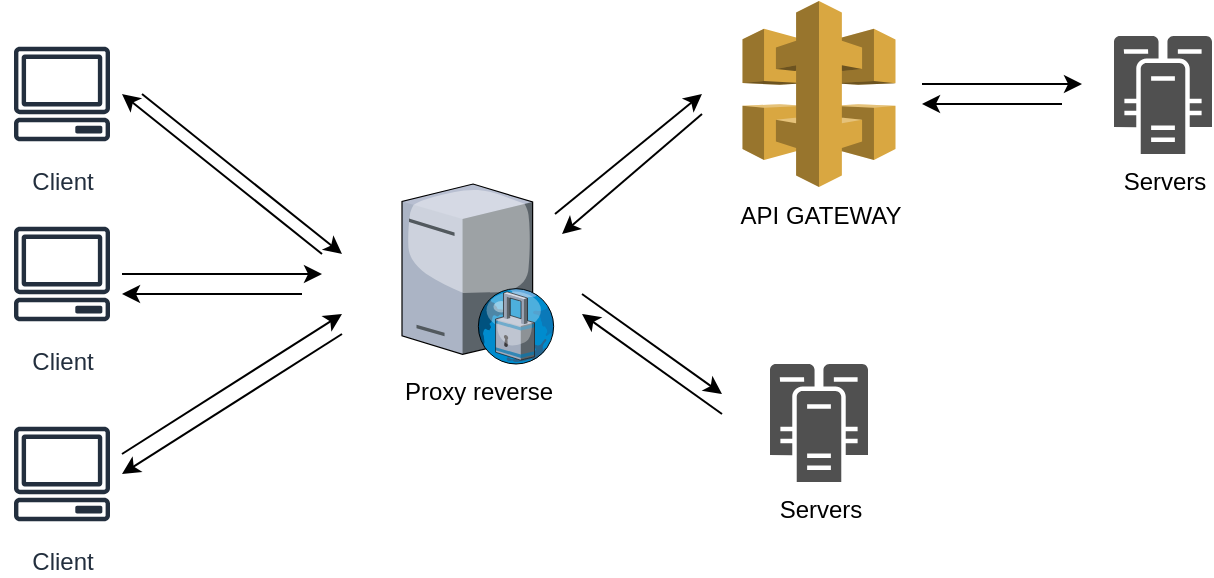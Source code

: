 <mxfile version="15.0.3" type="device"><diagram id="LDAUQLIr_0IlFuEgPtiI" name="Página-1"><mxGraphModel dx="1157" dy="669" grid="1" gridSize="10" guides="1" tooltips="1" connect="1" arrows="1" fold="1" page="1" pageScale="1" pageWidth="827" pageHeight="1169" math="0" shadow="0"><root><mxCell id="0"/><mxCell id="1" parent="0"/><mxCell id="JGDCzvEZKbuSp0rHKIA1-1" value="Client" style="sketch=0;outlineConnect=0;fontColor=#232F3E;gradientColor=none;strokeColor=#232F3E;fillColor=#ffffff;dashed=0;verticalLabelPosition=bottom;verticalAlign=top;align=center;html=1;fontSize=12;fontStyle=0;aspect=fixed;shape=mxgraph.aws4.resourceIcon;resIcon=mxgraph.aws4.client;" parent="1" vertex="1"><mxGeometry x="30" y="150" width="60" height="60" as="geometry"/></mxCell><mxCell id="JGDCzvEZKbuSp0rHKIA1-2" value="Client" style="sketch=0;outlineConnect=0;fontColor=#232F3E;gradientColor=none;strokeColor=#232F3E;fillColor=#ffffff;dashed=0;verticalLabelPosition=bottom;verticalAlign=top;align=center;html=1;fontSize=12;fontStyle=0;aspect=fixed;shape=mxgraph.aws4.resourceIcon;resIcon=mxgraph.aws4.client;" parent="1" vertex="1"><mxGeometry x="30" y="240" width="60" height="60" as="geometry"/></mxCell><mxCell id="JGDCzvEZKbuSp0rHKIA1-3" value="Client" style="sketch=0;outlineConnect=0;fontColor=#232F3E;gradientColor=none;strokeColor=#232F3E;fillColor=#ffffff;dashed=0;verticalLabelPosition=bottom;verticalAlign=top;align=center;html=1;fontSize=12;fontStyle=0;aspect=fixed;shape=mxgraph.aws4.resourceIcon;resIcon=mxgraph.aws4.client;" parent="1" vertex="1"><mxGeometry x="30" y="340" width="60" height="60" as="geometry"/></mxCell><mxCell id="JGDCzvEZKbuSp0rHKIA1-4" value="" style="endArrow=classic;html=1;rounded=0;" parent="1" edge="1"><mxGeometry width="50" height="50" relative="1" as="geometry"><mxPoint x="100" y="180" as="sourcePoint"/><mxPoint x="200" y="260" as="targetPoint"/></mxGeometry></mxCell><mxCell id="JGDCzvEZKbuSp0rHKIA1-5" value="" style="endArrow=classic;html=1;rounded=0;" parent="1" edge="1"><mxGeometry width="50" height="50" relative="1" as="geometry"><mxPoint x="190" y="260" as="sourcePoint"/><mxPoint x="90" y="180" as="targetPoint"/></mxGeometry></mxCell><mxCell id="JGDCzvEZKbuSp0rHKIA1-6" value="Proxy reverse" style="verticalLabelPosition=bottom;sketch=0;aspect=fixed;html=1;verticalAlign=top;strokeColor=none;align=center;outlineConnect=0;shape=mxgraph.citrix.proxy_server;" parent="1" vertex="1"><mxGeometry x="230" y="225" width="76.5" height="90" as="geometry"/></mxCell><mxCell id="JGDCzvEZKbuSp0rHKIA1-7" value="" style="endArrow=classic;html=1;rounded=0;" parent="1" edge="1"><mxGeometry width="50" height="50" relative="1" as="geometry"><mxPoint x="90" y="360" as="sourcePoint"/><mxPoint x="200" y="290" as="targetPoint"/></mxGeometry></mxCell><mxCell id="JGDCzvEZKbuSp0rHKIA1-8" value="" style="endArrow=classic;html=1;rounded=0;" parent="1" edge="1"><mxGeometry width="50" height="50" relative="1" as="geometry"><mxPoint x="200" y="300" as="sourcePoint"/><mxPoint x="90" y="370" as="targetPoint"/></mxGeometry></mxCell><mxCell id="JGDCzvEZKbuSp0rHKIA1-9" value="" style="endArrow=classic;html=1;rounded=0;" parent="1" edge="1"><mxGeometry width="50" height="50" relative="1" as="geometry"><mxPoint x="90" y="270" as="sourcePoint"/><mxPoint x="190" y="270" as="targetPoint"/></mxGeometry></mxCell><mxCell id="JGDCzvEZKbuSp0rHKIA1-10" value="" style="endArrow=classic;html=1;rounded=0;" parent="1" edge="1"><mxGeometry width="50" height="50" relative="1" as="geometry"><mxPoint x="180" y="280" as="sourcePoint"/><mxPoint x="90" y="280" as="targetPoint"/></mxGeometry></mxCell><mxCell id="JGDCzvEZKbuSp0rHKIA1-11" value="Servers" style="sketch=0;pointerEvents=1;shadow=0;dashed=0;html=1;strokeColor=none;fillColor=#505050;labelPosition=center;verticalLabelPosition=bottom;verticalAlign=top;outlineConnect=0;align=center;shape=mxgraph.office.servers.cluster_server;" parent="1" vertex="1"><mxGeometry x="586" y="151" width="49" height="59" as="geometry"/></mxCell><mxCell id="JGDCzvEZKbuSp0rHKIA1-12" value="" style="endArrow=classic;html=1;rounded=0;" parent="1" edge="1"><mxGeometry width="50" height="50" relative="1" as="geometry"><mxPoint x="490" y="175" as="sourcePoint"/><mxPoint x="570" y="175" as="targetPoint"/></mxGeometry></mxCell><mxCell id="JGDCzvEZKbuSp0rHKIA1-13" value="" style="endArrow=classic;html=1;rounded=0;" parent="1" edge="1"><mxGeometry width="50" height="50" relative="1" as="geometry"><mxPoint x="560" y="185" as="sourcePoint"/><mxPoint x="490" y="185" as="targetPoint"/></mxGeometry></mxCell><mxCell id="JGDCzvEZKbuSp0rHKIA1-15" value="Servers" style="sketch=0;pointerEvents=1;shadow=0;dashed=0;html=1;strokeColor=none;fillColor=#505050;labelPosition=center;verticalLabelPosition=bottom;verticalAlign=top;outlineConnect=0;align=center;shape=mxgraph.office.servers.cluster_server;" parent="1" vertex="1"><mxGeometry x="414" y="315" width="49" height="59" as="geometry"/></mxCell><mxCell id="JGDCzvEZKbuSp0rHKIA1-16" value="" style="endArrow=classic;html=1;rounded=0;" parent="1" edge="1"><mxGeometry width="50" height="50" relative="1" as="geometry"><mxPoint x="320" y="280" as="sourcePoint"/><mxPoint x="390" y="330" as="targetPoint"/></mxGeometry></mxCell><mxCell id="JGDCzvEZKbuSp0rHKIA1-17" value="" style="endArrow=classic;html=1;rounded=0;" parent="1" edge="1"><mxGeometry width="50" height="50" relative="1" as="geometry"><mxPoint x="390" y="340" as="sourcePoint"/><mxPoint x="320" y="290" as="targetPoint"/></mxGeometry></mxCell><mxCell id="JGDCzvEZKbuSp0rHKIA1-18" value="" style="endArrow=classic;html=1;rounded=0;" parent="1" edge="1"><mxGeometry width="50" height="50" relative="1" as="geometry"><mxPoint x="306.5" y="240" as="sourcePoint"/><mxPoint x="380" y="180" as="targetPoint"/></mxGeometry></mxCell><mxCell id="JGDCzvEZKbuSp0rHKIA1-19" value="" style="endArrow=classic;html=1;rounded=0;" parent="1" edge="1"><mxGeometry width="50" height="50" relative="1" as="geometry"><mxPoint x="380" y="190" as="sourcePoint"/><mxPoint x="310" y="250" as="targetPoint"/></mxGeometry></mxCell><mxCell id="JGDCzvEZKbuSp0rHKIA1-21" value="API GATEWAY" style="outlineConnect=0;dashed=0;verticalLabelPosition=bottom;verticalAlign=top;align=center;html=1;shape=mxgraph.aws3.api_gateway;fillColor=#D9A741;gradientColor=none;" parent="1" vertex="1"><mxGeometry x="400.25" y="133.5" width="76.5" height="93" as="geometry"/></mxCell></root></mxGraphModel></diagram></mxfile>